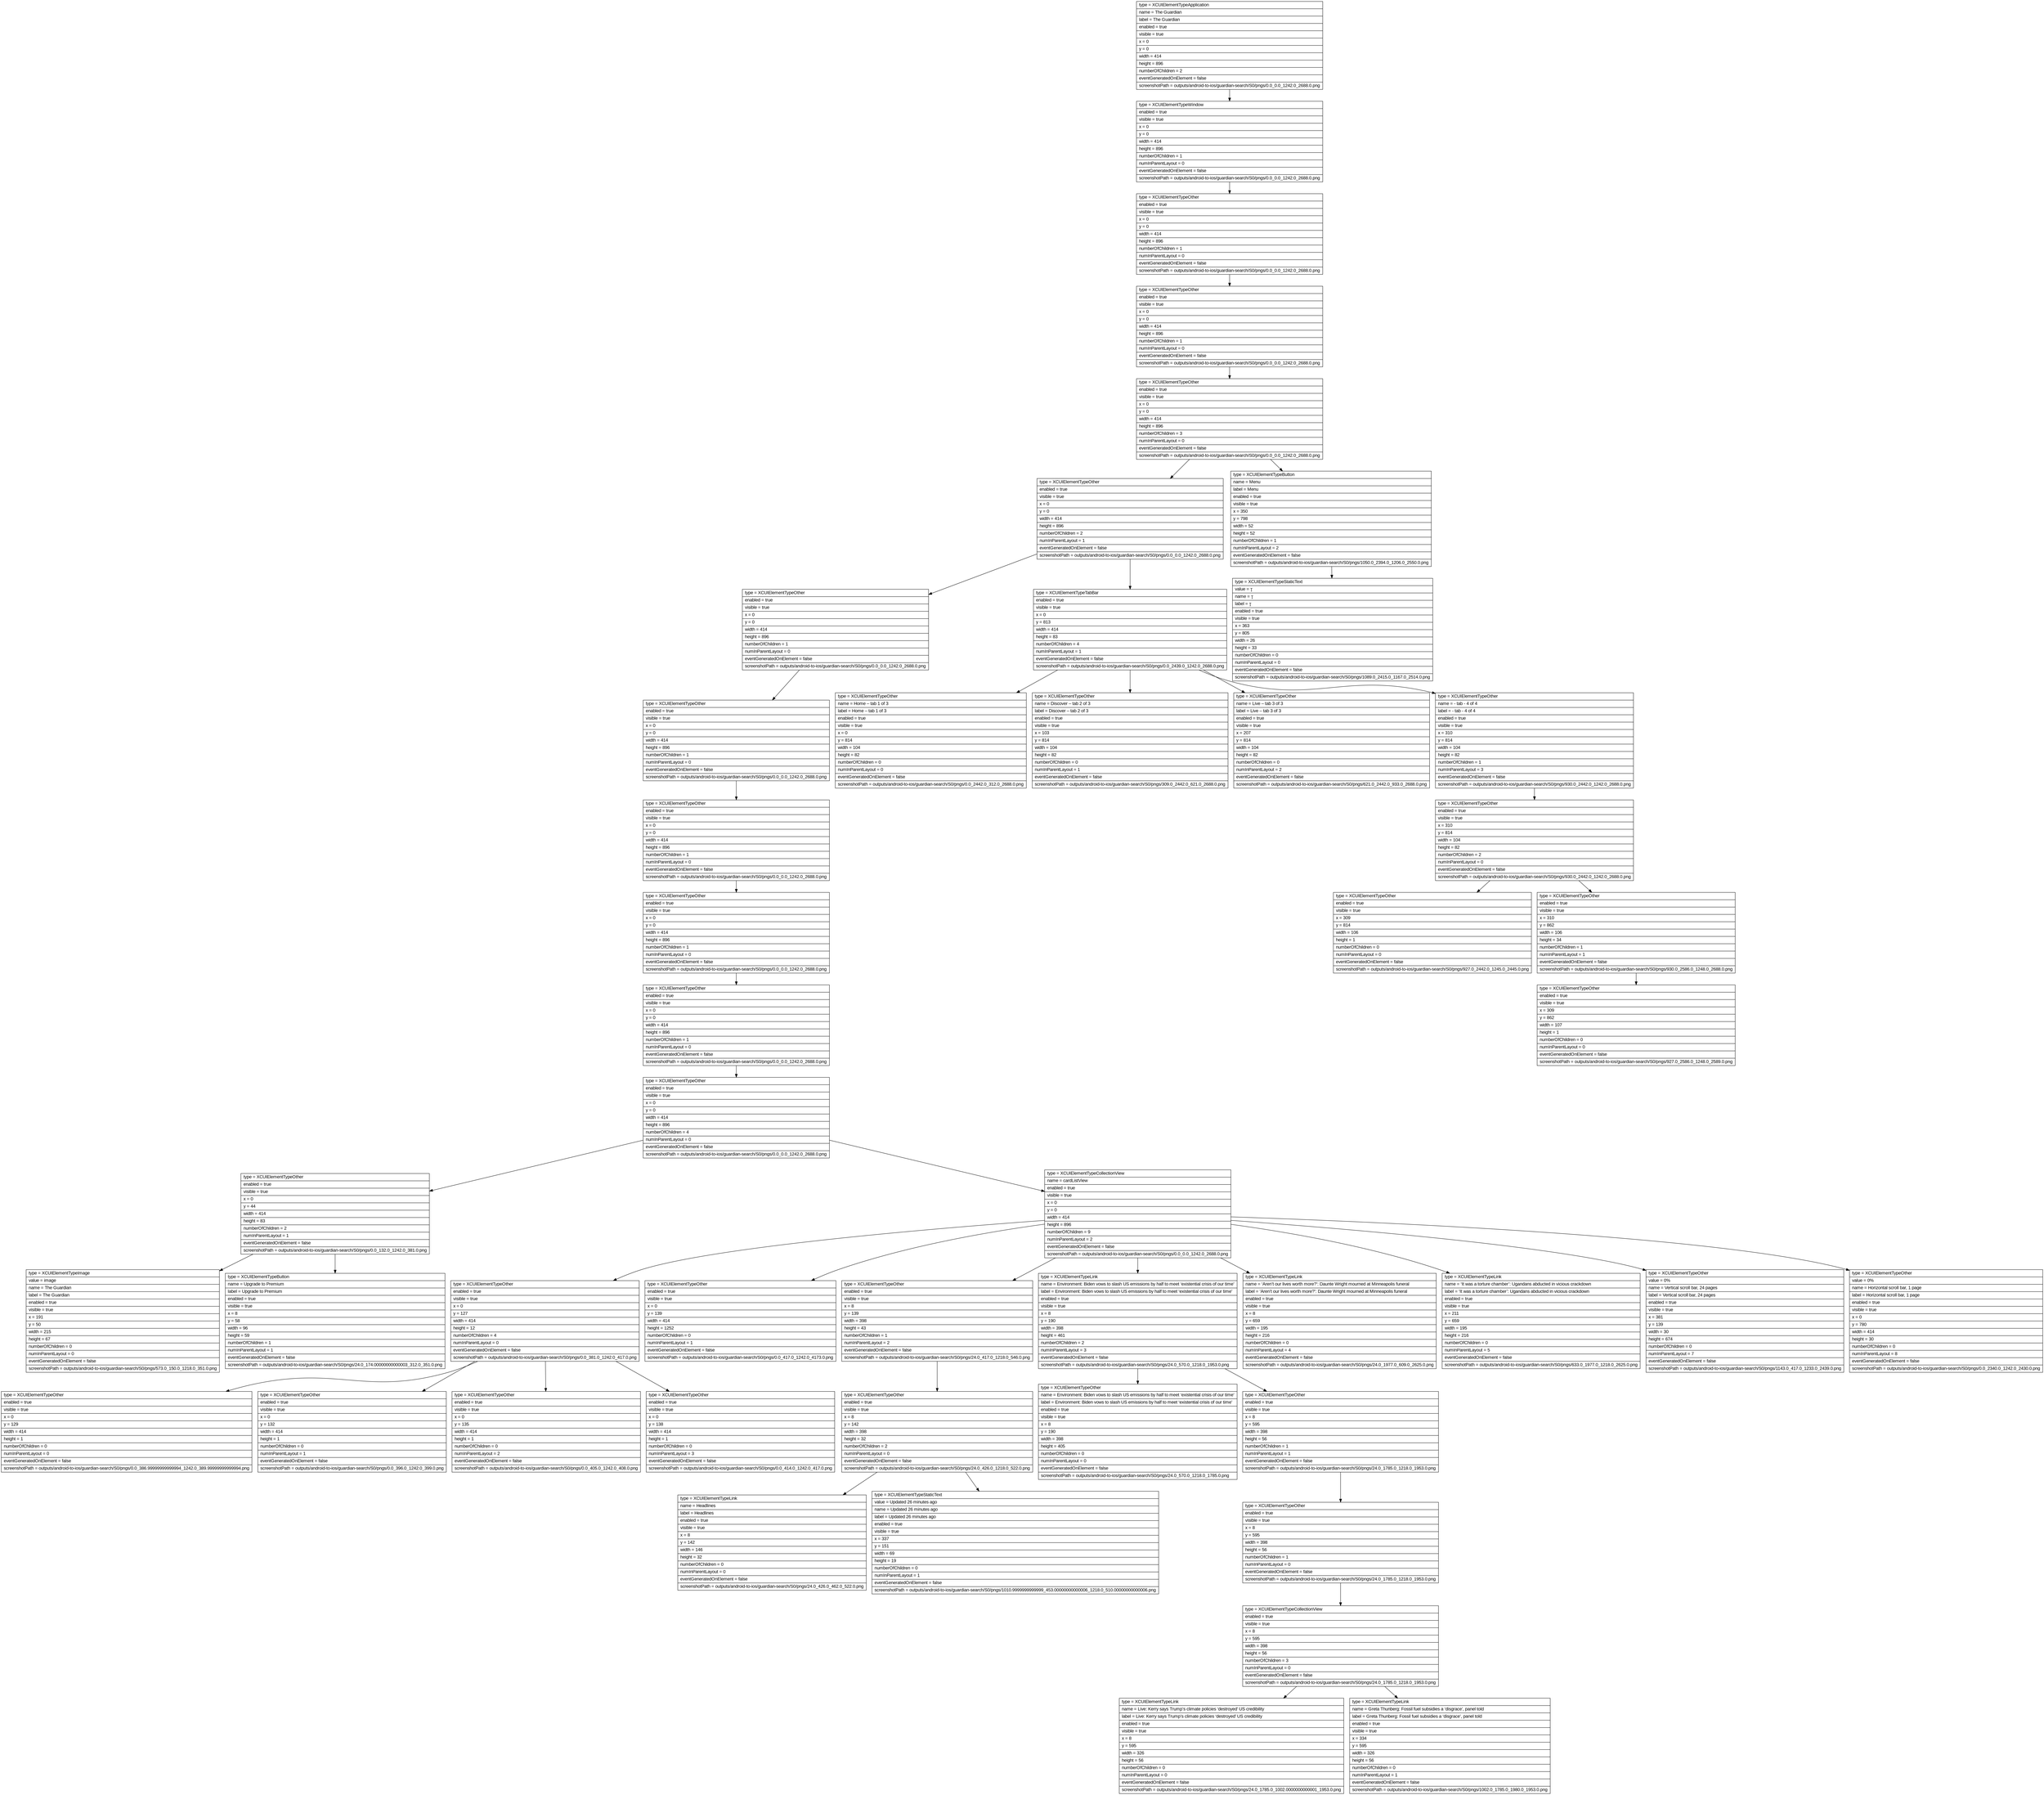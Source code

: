 digraph Layout {

	node [shape=record fontname=Arial];

	0	[label="{type = XCUIElementTypeApplication\l|name = The Guardian\l|label = The Guardian\l|enabled = true\l|visible = true\l|x = 0\l|y = 0\l|width = 414\l|height = 896\l|numberOfChildren = 2\l|eventGeneratedOnElement = false \l|screenshotPath = outputs/android-to-ios/guardian-search/S0/pngs/0.0_0.0_1242.0_2688.0.png\l}"]
	1	[label="{type = XCUIElementTypeWindow\l|enabled = true\l|visible = true\l|x = 0\l|y = 0\l|width = 414\l|height = 896\l|numberOfChildren = 1\l|numInParentLayout = 0\l|eventGeneratedOnElement = false \l|screenshotPath = outputs/android-to-ios/guardian-search/S0/pngs/0.0_0.0_1242.0_2688.0.png\l}"]
	2	[label="{type = XCUIElementTypeOther\l|enabled = true\l|visible = true\l|x = 0\l|y = 0\l|width = 414\l|height = 896\l|numberOfChildren = 1\l|numInParentLayout = 0\l|eventGeneratedOnElement = false \l|screenshotPath = outputs/android-to-ios/guardian-search/S0/pngs/0.0_0.0_1242.0_2688.0.png\l}"]
	3	[label="{type = XCUIElementTypeOther\l|enabled = true\l|visible = true\l|x = 0\l|y = 0\l|width = 414\l|height = 896\l|numberOfChildren = 1\l|numInParentLayout = 0\l|eventGeneratedOnElement = false \l|screenshotPath = outputs/android-to-ios/guardian-search/S0/pngs/0.0_0.0_1242.0_2688.0.png\l}"]
	4	[label="{type = XCUIElementTypeOther\l|enabled = true\l|visible = true\l|x = 0\l|y = 0\l|width = 414\l|height = 896\l|numberOfChildren = 3\l|numInParentLayout = 0\l|eventGeneratedOnElement = false \l|screenshotPath = outputs/android-to-ios/guardian-search/S0/pngs/0.0_0.0_1242.0_2688.0.png\l}"]
	5	[label="{type = XCUIElementTypeOther\l|enabled = true\l|visible = true\l|x = 0\l|y = 0\l|width = 414\l|height = 896\l|numberOfChildren = 2\l|numInParentLayout = 1\l|eventGeneratedOnElement = false \l|screenshotPath = outputs/android-to-ios/guardian-search/S0/pngs/0.0_0.0_1242.0_2688.0.png\l}"]
	6	[label="{type = XCUIElementTypeButton\l|name = Menu\l|label = Menu\l|enabled = true\l|visible = true\l|x = 350\l|y = 798\l|width = 52\l|height = 52\l|numberOfChildren = 1\l|numInParentLayout = 2\l|eventGeneratedOnElement = false \l|screenshotPath = outputs/android-to-ios/guardian-search/S0/pngs/1050.0_2394.0_1206.0_2550.0.png\l}"]
	7	[label="{type = XCUIElementTypeOther\l|enabled = true\l|visible = true\l|x = 0\l|y = 0\l|width = 414\l|height = 896\l|numberOfChildren = 1\l|numInParentLayout = 0\l|eventGeneratedOnElement = false \l|screenshotPath = outputs/android-to-ios/guardian-search/S0/pngs/0.0_0.0_1242.0_2688.0.png\l}"]
	8	[label="{type = XCUIElementTypeTabBar\l|enabled = true\l|visible = true\l|x = 0\l|y = 813\l|width = 414\l|height = 83\l|numberOfChildren = 4\l|numInParentLayout = 1\l|eventGeneratedOnElement = false \l|screenshotPath = outputs/android-to-ios/guardian-search/S0/pngs/0.0_2439.0_1242.0_2688.0.png\l}"]
	9	[label="{type = XCUIElementTypeStaticText\l|value = \l|name = \l|label = \l|enabled = true\l|visible = true\l|x = 363\l|y = 805\l|width = 26\l|height = 33\l|numberOfChildren = 0\l|numInParentLayout = 0\l|eventGeneratedOnElement = false \l|screenshotPath = outputs/android-to-ios/guardian-search/S0/pngs/1089.0_2415.0_1167.0_2514.0.png\l}"]
	10	[label="{type = XCUIElementTypeOther\l|enabled = true\l|visible = true\l|x = 0\l|y = 0\l|width = 414\l|height = 896\l|numberOfChildren = 1\l|numInParentLayout = 0\l|eventGeneratedOnElement = false \l|screenshotPath = outputs/android-to-ios/guardian-search/S0/pngs/0.0_0.0_1242.0_2688.0.png\l}"]
	11	[label="{type = XCUIElementTypeOther\l|name = Home – tab 1 of 3\l|label = Home – tab 1 of 3\l|enabled = true\l|visible = true\l|x = 0\l|y = 814\l|width = 104\l|height = 82\l|numberOfChildren = 0\l|numInParentLayout = 0\l|eventGeneratedOnElement = false \l|screenshotPath = outputs/android-to-ios/guardian-search/S0/pngs/0.0_2442.0_312.0_2688.0.png\l}"]
	12	[label="{type = XCUIElementTypeOther\l|name = Discover – tab 2 of 3\l|label = Discover – tab 2 of 3\l|enabled = true\l|visible = true\l|x = 103\l|y = 814\l|width = 104\l|height = 82\l|numberOfChildren = 0\l|numInParentLayout = 1\l|eventGeneratedOnElement = false \l|screenshotPath = outputs/android-to-ios/guardian-search/S0/pngs/309.0_2442.0_621.0_2688.0.png\l}"]
	13	[label="{type = XCUIElementTypeOther\l|name = Live – tab 3 of 3\l|label = Live – tab 3 of 3\l|enabled = true\l|visible = true\l|x = 207\l|y = 814\l|width = 104\l|height = 82\l|numberOfChildren = 0\l|numInParentLayout = 2\l|eventGeneratedOnElement = false \l|screenshotPath = outputs/android-to-ios/guardian-search/S0/pngs/621.0_2442.0_933.0_2688.0.png\l}"]
	14	[label="{type = XCUIElementTypeOther\l|name =  - tab - 4 of 4\l|label =  - tab - 4 of 4\l|enabled = true\l|visible = true\l|x = 310\l|y = 814\l|width = 104\l|height = 82\l|numberOfChildren = 1\l|numInParentLayout = 3\l|eventGeneratedOnElement = false \l|screenshotPath = outputs/android-to-ios/guardian-search/S0/pngs/930.0_2442.0_1242.0_2688.0.png\l}"]
	15	[label="{type = XCUIElementTypeOther\l|enabled = true\l|visible = true\l|x = 0\l|y = 0\l|width = 414\l|height = 896\l|numberOfChildren = 1\l|numInParentLayout = 0\l|eventGeneratedOnElement = false \l|screenshotPath = outputs/android-to-ios/guardian-search/S0/pngs/0.0_0.0_1242.0_2688.0.png\l}"]
	16	[label="{type = XCUIElementTypeOther\l|enabled = true\l|visible = true\l|x = 310\l|y = 814\l|width = 104\l|height = 82\l|numberOfChildren = 2\l|numInParentLayout = 0\l|eventGeneratedOnElement = false \l|screenshotPath = outputs/android-to-ios/guardian-search/S0/pngs/930.0_2442.0_1242.0_2688.0.png\l}"]
	17	[label="{type = XCUIElementTypeOther\l|enabled = true\l|visible = true\l|x = 0\l|y = 0\l|width = 414\l|height = 896\l|numberOfChildren = 1\l|numInParentLayout = 0\l|eventGeneratedOnElement = false \l|screenshotPath = outputs/android-to-ios/guardian-search/S0/pngs/0.0_0.0_1242.0_2688.0.png\l}"]
	18	[label="{type = XCUIElementTypeOther\l|enabled = true\l|visible = true\l|x = 309\l|y = 814\l|width = 106\l|height = 1\l|numberOfChildren = 0\l|numInParentLayout = 0\l|eventGeneratedOnElement = false \l|screenshotPath = outputs/android-to-ios/guardian-search/S0/pngs/927.0_2442.0_1245.0_2445.0.png\l}"]
	19	[label="{type = XCUIElementTypeOther\l|enabled = true\l|visible = true\l|x = 310\l|y = 862\l|width = 106\l|height = 34\l|numberOfChildren = 1\l|numInParentLayout = 1\l|eventGeneratedOnElement = false \l|screenshotPath = outputs/android-to-ios/guardian-search/S0/pngs/930.0_2586.0_1248.0_2688.0.png\l}"]
	20	[label="{type = XCUIElementTypeOther\l|enabled = true\l|visible = true\l|x = 0\l|y = 0\l|width = 414\l|height = 896\l|numberOfChildren = 1\l|numInParentLayout = 0\l|eventGeneratedOnElement = false \l|screenshotPath = outputs/android-to-ios/guardian-search/S0/pngs/0.0_0.0_1242.0_2688.0.png\l}"]
	21	[label="{type = XCUIElementTypeOther\l|enabled = true\l|visible = true\l|x = 309\l|y = 862\l|width = 107\l|height = 1\l|numberOfChildren = 0\l|numInParentLayout = 0\l|eventGeneratedOnElement = false \l|screenshotPath = outputs/android-to-ios/guardian-search/S0/pngs/927.0_2586.0_1248.0_2589.0.png\l}"]
	22	[label="{type = XCUIElementTypeOther\l|enabled = true\l|visible = true\l|x = 0\l|y = 0\l|width = 414\l|height = 896\l|numberOfChildren = 4\l|numInParentLayout = 0\l|eventGeneratedOnElement = false \l|screenshotPath = outputs/android-to-ios/guardian-search/S0/pngs/0.0_0.0_1242.0_2688.0.png\l}"]
	23	[label="{type = XCUIElementTypeOther\l|enabled = true\l|visible = true\l|x = 0\l|y = 44\l|width = 414\l|height = 83\l|numberOfChildren = 2\l|numInParentLayout = 1\l|eventGeneratedOnElement = false \l|screenshotPath = outputs/android-to-ios/guardian-search/S0/pngs/0.0_132.0_1242.0_381.0.png\l}"]
	24	[label="{type = XCUIElementTypeCollectionView\l|name = cardListView\l|enabled = true\l|visible = true\l|x = 0\l|y = 0\l|width = 414\l|height = 896\l|numberOfChildren = 9\l|numInParentLayout = 2\l|eventGeneratedOnElement = false \l|screenshotPath = outputs/android-to-ios/guardian-search/S0/pngs/0.0_0.0_1242.0_2688.0.png\l}"]
	25	[label="{type = XCUIElementTypeImage\l|value = image\l|name = The Guardian\l|label = The Guardian\l|enabled = true\l|visible = true\l|x = 191\l|y = 50\l|width = 215\l|height = 67\l|numberOfChildren = 0\l|numInParentLayout = 0\l|eventGeneratedOnElement = false \l|screenshotPath = outputs/android-to-ios/guardian-search/S0/pngs/573.0_150.0_1218.0_351.0.png\l}"]
	26	[label="{type = XCUIElementTypeButton\l|name = Upgrade to Premium\l|label = Upgrade to Premium\l|enabled = true\l|visible = true\l|x = 8\l|y = 58\l|width = 96\l|height = 59\l|numberOfChildren = 1\l|numInParentLayout = 1\l|eventGeneratedOnElement = false \l|screenshotPath = outputs/android-to-ios/guardian-search/S0/pngs/24.0_174.00000000000003_312.0_351.0.png\l}"]
	27	[label="{type = XCUIElementTypeOther\l|enabled = true\l|visible = true\l|x = 0\l|y = 127\l|width = 414\l|height = 12\l|numberOfChildren = 4\l|numInParentLayout = 0\l|eventGeneratedOnElement = false \l|screenshotPath = outputs/android-to-ios/guardian-search/S0/pngs/0.0_381.0_1242.0_417.0.png\l}"]
	28	[label="{type = XCUIElementTypeOther\l|enabled = true\l|visible = true\l|x = 0\l|y = 139\l|width = 414\l|height = 1252\l|numberOfChildren = 0\l|numInParentLayout = 1\l|eventGeneratedOnElement = false \l|screenshotPath = outputs/android-to-ios/guardian-search/S0/pngs/0.0_417.0_1242.0_4173.0.png\l}"]
	29	[label="{type = XCUIElementTypeOther\l|enabled = true\l|visible = true\l|x = 8\l|y = 139\l|width = 398\l|height = 43\l|numberOfChildren = 1\l|numInParentLayout = 2\l|eventGeneratedOnElement = false \l|screenshotPath = outputs/android-to-ios/guardian-search/S0/pngs/24.0_417.0_1218.0_546.0.png\l}"]
	30	[label="{type = XCUIElementTypeLink\l|name = Environment: Biden vows to slash US emissions by half to meet ‘existential crisis of our time’\l|label = Environment: Biden vows to slash US emissions by half to meet ‘existential crisis of our time’\l|enabled = true\l|visible = true\l|x = 8\l|y = 190\l|width = 398\l|height = 461\l|numberOfChildren = 2\l|numInParentLayout = 3\l|eventGeneratedOnElement = false \l|screenshotPath = outputs/android-to-ios/guardian-search/S0/pngs/24.0_570.0_1218.0_1953.0.png\l}"]
	31	[label="{type = XCUIElementTypeLink\l|name = ‘Aren’t our lives worth more?’: Daunte Wright mourned at Minneapolis funeral\l|label = ‘Aren’t our lives worth more?’: Daunte Wright mourned at Minneapolis funeral\l|enabled = true\l|visible = true\l|x = 8\l|y = 659\l|width = 195\l|height = 216\l|numberOfChildren = 0\l|numInParentLayout = 4\l|eventGeneratedOnElement = false \l|screenshotPath = outputs/android-to-ios/guardian-search/S0/pngs/24.0_1977.0_609.0_2625.0.png\l}"]
	32	[label="{type = XCUIElementTypeLink\l|name = ‘It was a torture chamber’: Ugandans abducted in vicious crackdown\l|label = ‘It was a torture chamber’: Ugandans abducted in vicious crackdown\l|enabled = true\l|visible = true\l|x = 211\l|y = 659\l|width = 195\l|height = 216\l|numberOfChildren = 0\l|numInParentLayout = 5\l|eventGeneratedOnElement = false \l|screenshotPath = outputs/android-to-ios/guardian-search/S0/pngs/633.0_1977.0_1218.0_2625.0.png\l}"]
	33	[label="{type = XCUIElementTypeOther\l|value = 0%\l|name = Vertical scroll bar, 24 pages\l|label = Vertical scroll bar, 24 pages\l|enabled = true\l|visible = true\l|x = 381\l|y = 139\l|width = 30\l|height = 674\l|numberOfChildren = 0\l|numInParentLayout = 7\l|eventGeneratedOnElement = false \l|screenshotPath = outputs/android-to-ios/guardian-search/S0/pngs/1143.0_417.0_1233.0_2439.0.png\l}"]
	34	[label="{type = XCUIElementTypeOther\l|value = 0%\l|name = Horizontal scroll bar, 1 page\l|label = Horizontal scroll bar, 1 page\l|enabled = true\l|visible = true\l|x = 0\l|y = 780\l|width = 414\l|height = 30\l|numberOfChildren = 0\l|numInParentLayout = 8\l|eventGeneratedOnElement = false \l|screenshotPath = outputs/android-to-ios/guardian-search/S0/pngs/0.0_2340.0_1242.0_2430.0.png\l}"]
	35	[label="{type = XCUIElementTypeOther\l|enabled = true\l|visible = true\l|x = 0\l|y = 129\l|width = 414\l|height = 1\l|numberOfChildren = 0\l|numInParentLayout = 0\l|eventGeneratedOnElement = false \l|screenshotPath = outputs/android-to-ios/guardian-search/S0/pngs/0.0_386.99999999999994_1242.0_389.99999999999994.png\l}"]
	36	[label="{type = XCUIElementTypeOther\l|enabled = true\l|visible = true\l|x = 0\l|y = 132\l|width = 414\l|height = 1\l|numberOfChildren = 0\l|numInParentLayout = 1\l|eventGeneratedOnElement = false \l|screenshotPath = outputs/android-to-ios/guardian-search/S0/pngs/0.0_396.0_1242.0_399.0.png\l}"]
	37	[label="{type = XCUIElementTypeOther\l|enabled = true\l|visible = true\l|x = 0\l|y = 135\l|width = 414\l|height = 1\l|numberOfChildren = 0\l|numInParentLayout = 2\l|eventGeneratedOnElement = false \l|screenshotPath = outputs/android-to-ios/guardian-search/S0/pngs/0.0_405.0_1242.0_408.0.png\l}"]
	38	[label="{type = XCUIElementTypeOther\l|enabled = true\l|visible = true\l|x = 0\l|y = 138\l|width = 414\l|height = 1\l|numberOfChildren = 0\l|numInParentLayout = 3\l|eventGeneratedOnElement = false \l|screenshotPath = outputs/android-to-ios/guardian-search/S0/pngs/0.0_414.0_1242.0_417.0.png\l}"]
	39	[label="{type = XCUIElementTypeOther\l|enabled = true\l|visible = true\l|x = 8\l|y = 142\l|width = 398\l|height = 32\l|numberOfChildren = 2\l|numInParentLayout = 0\l|eventGeneratedOnElement = false \l|screenshotPath = outputs/android-to-ios/guardian-search/S0/pngs/24.0_426.0_1218.0_522.0.png\l}"]
	40	[label="{type = XCUIElementTypeOther\l|name = Environment: Biden vows to slash US emissions by half to meet ‘existential crisis of our time’\l|label = Environment: Biden vows to slash US emissions by half to meet ‘existential crisis of our time’\l|enabled = true\l|visible = true\l|x = 8\l|y = 190\l|width = 398\l|height = 405\l|numberOfChildren = 0\l|numInParentLayout = 0\l|eventGeneratedOnElement = false \l|screenshotPath = outputs/android-to-ios/guardian-search/S0/pngs/24.0_570.0_1218.0_1785.0.png\l}"]
	41	[label="{type = XCUIElementTypeOther\l|enabled = true\l|visible = true\l|x = 8\l|y = 595\l|width = 398\l|height = 56\l|numberOfChildren = 1\l|numInParentLayout = 1\l|eventGeneratedOnElement = false \l|screenshotPath = outputs/android-to-ios/guardian-search/S0/pngs/24.0_1785.0_1218.0_1953.0.png\l}"]
	42	[label="{type = XCUIElementTypeLink\l|name = Headlines\l|label = Headlines\l|enabled = true\l|visible = true\l|x = 8\l|y = 142\l|width = 146\l|height = 32\l|numberOfChildren = 0\l|numInParentLayout = 0\l|eventGeneratedOnElement = false \l|screenshotPath = outputs/android-to-ios/guardian-search/S0/pngs/24.0_426.0_462.0_522.0.png\l}"]
	43	[label="{type = XCUIElementTypeStaticText\l|value = Updated 26 minutes ago\l|name = Updated 26 minutes ago\l|label = Updated 26 minutes ago\l|enabled = true\l|visible = true\l|x = 337\l|y = 151\l|width = 69\l|height = 19\l|numberOfChildren = 0\l|numInParentLayout = 1\l|eventGeneratedOnElement = false \l|screenshotPath = outputs/android-to-ios/guardian-search/S0/pngs/1010.9999999999999_453.00000000000006_1218.0_510.00000000000006.png\l}"]
	44	[label="{type = XCUIElementTypeOther\l|enabled = true\l|visible = true\l|x = 8\l|y = 595\l|width = 398\l|height = 56\l|numberOfChildren = 1\l|numInParentLayout = 0\l|eventGeneratedOnElement = false \l|screenshotPath = outputs/android-to-ios/guardian-search/S0/pngs/24.0_1785.0_1218.0_1953.0.png\l}"]
	45	[label="{type = XCUIElementTypeCollectionView\l|enabled = true\l|visible = true\l|x = 8\l|y = 595\l|width = 398\l|height = 56\l|numberOfChildren = 3\l|numInParentLayout = 0\l|eventGeneratedOnElement = false \l|screenshotPath = outputs/android-to-ios/guardian-search/S0/pngs/24.0_1785.0_1218.0_1953.0.png\l}"]
	46	[label="{type = XCUIElementTypeLink\l|name = Live: Kerry says Trump’s climate policies ‘destroyed’ US credibility\l|label = Live: Kerry says Trump’s climate policies ‘destroyed’ US credibility\l|enabled = true\l|visible = true\l|x = 8\l|y = 595\l|width = 326\l|height = 56\l|numberOfChildren = 0\l|numInParentLayout = 0\l|eventGeneratedOnElement = false \l|screenshotPath = outputs/android-to-ios/guardian-search/S0/pngs/24.0_1785.0_1002.0000000000001_1953.0.png\l}"]
	47	[label="{type = XCUIElementTypeLink\l|name = Greta Thunberg: Fossil fuel subsidies a ‘disgrace’, panel told\l|label = Greta Thunberg: Fossil fuel subsidies a ‘disgrace’, panel told\l|enabled = true\l|visible = true\l|x = 334\l|y = 595\l|width = 326\l|height = 56\l|numberOfChildren = 0\l|numInParentLayout = 1\l|eventGeneratedOnElement = false \l|screenshotPath = outputs/android-to-ios/guardian-search/S0/pngs/1002.0_1785.0_1980.0_1953.0.png\l}"]


	0 -> 1
	1 -> 2
	2 -> 3
	3 -> 4
	4 -> 5
	4 -> 6
	5 -> 7
	5 -> 8
	6 -> 9
	7 -> 10
	8 -> 11
	8 -> 12
	8 -> 13
	8 -> 14
	10 -> 15
	14 -> 16
	15 -> 17
	16 -> 18
	16 -> 19
	17 -> 20
	19 -> 21
	20 -> 22
	22 -> 23
	22 -> 24
	23 -> 25
	23 -> 26
	24 -> 27
	24 -> 28
	24 -> 29
	24 -> 30
	24 -> 31
	24 -> 32
	24 -> 33
	24 -> 34
	27 -> 35
	27 -> 36
	27 -> 37
	27 -> 38
	29 -> 39
	30 -> 40
	30 -> 41
	39 -> 42
	39 -> 43
	41 -> 44
	44 -> 45
	45 -> 46
	45 -> 47


}